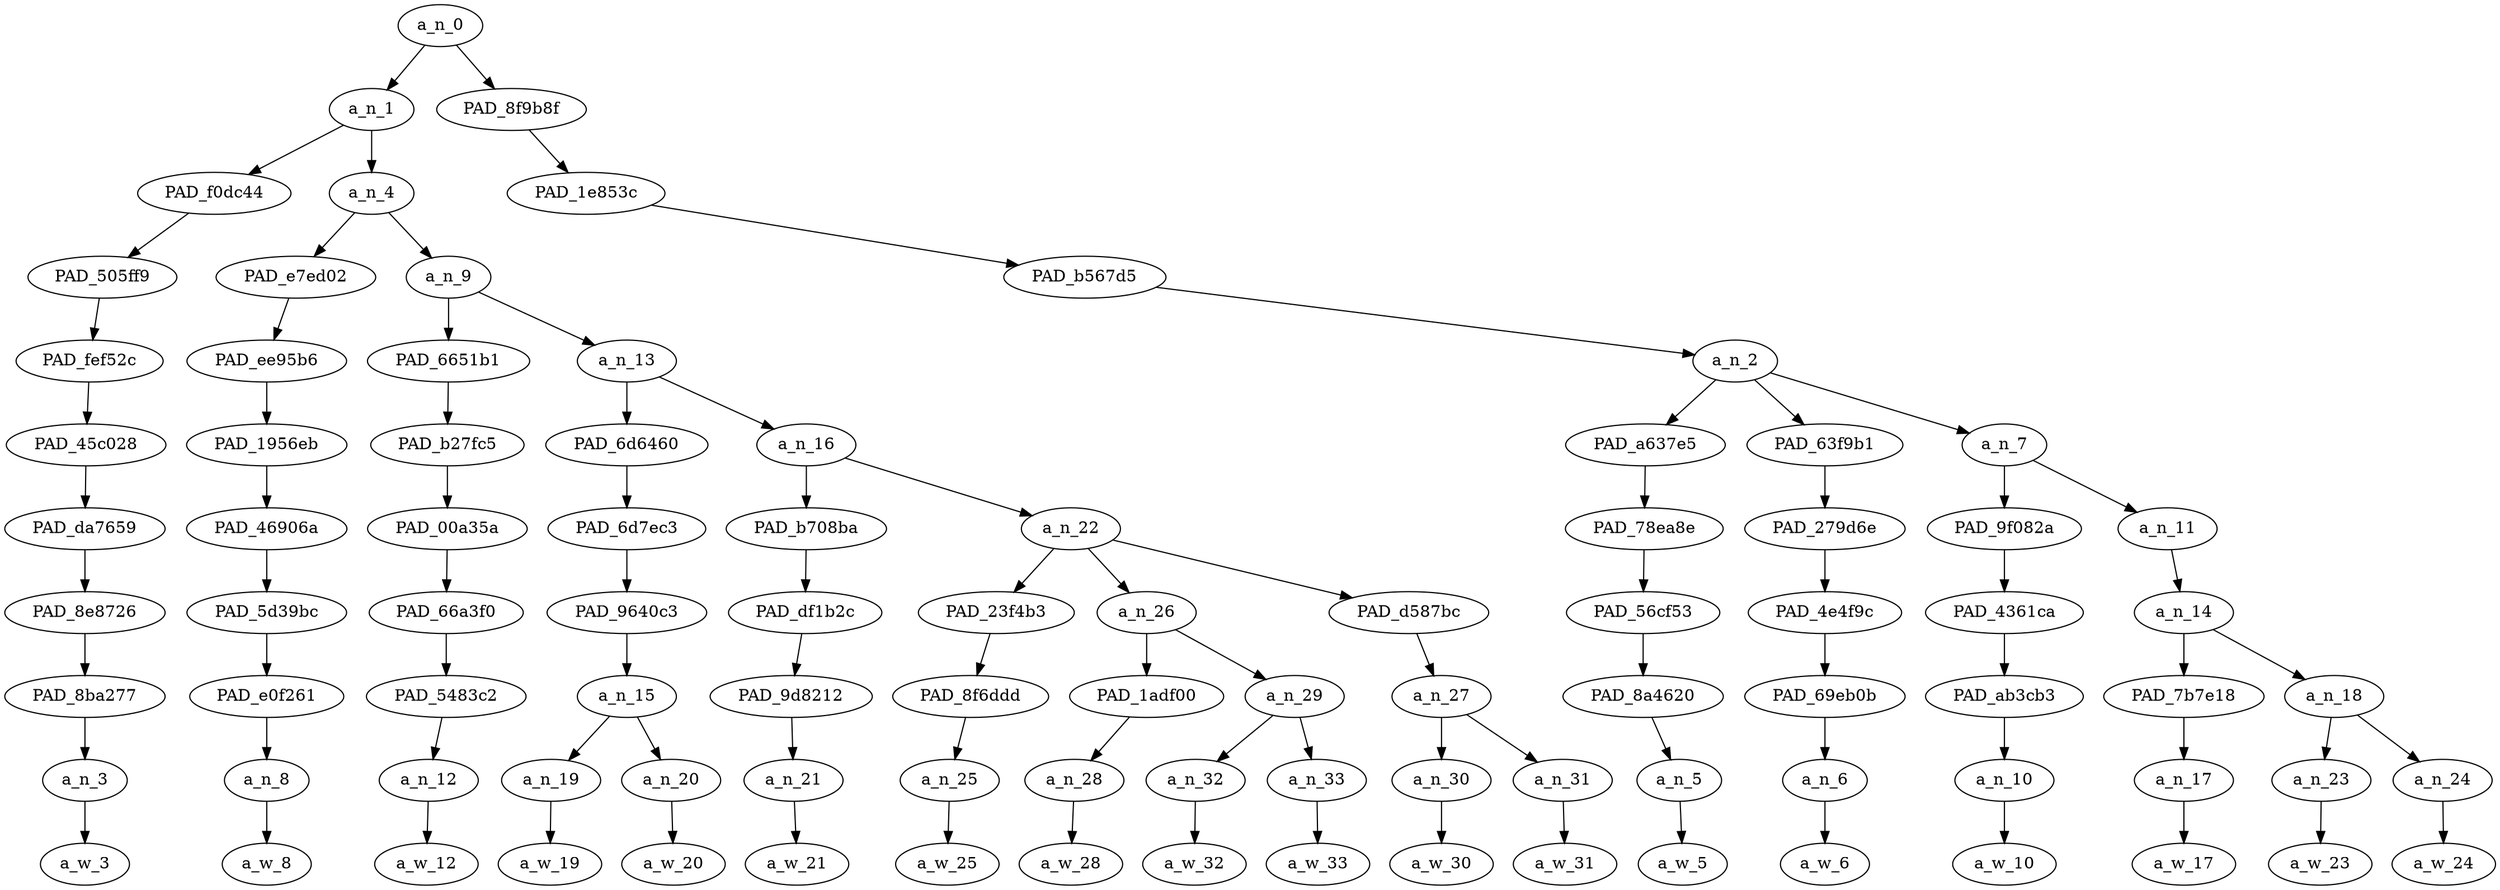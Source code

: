 strict digraph "" {
	a_n_0	[div_dir=-1,
		index=0,
		level=10,
		pos="7.209635416666666,10!",
		text_span="[0, 1, 2, 3, 4, 5, 6, 7, 8, 9, 10, 11, 12, 13, 14, 15, 16, 17]",
		value=1.00000000];
	a_n_1	[div_dir=1,
		index=0,
		level=9,
		pos="1.1276041666666667,9!",
		text_span="[0, 1, 2, 3, 4, 5, 6, 7, 8, 9, 10, 11]",
		value=0.80542463];
	a_n_0 -> a_n_1;
	PAD_8f9b8f	[div_dir=-1,
		index=1,
		level=9,
		pos="13.291666666666666,9!",
		text_span="[12, 13, 14, 15, 16, 17]",
		value=0.19454242];
	a_n_0 -> PAD_8f9b8f;
	PAD_f0dc44	[div_dir=1,
		index=0,
		level=8,
		pos="0.0,8!",
		text_span="[0]",
		value=0.09041741];
	a_n_1 -> PAD_f0dc44;
	a_n_4	[div_dir=1,
		index=1,
		level=8,
		pos="2.2552083333333335,8!",
		text_span="[1, 2, 3, 4, 5, 6, 7, 8, 9, 10, 11]",
		value=0.71497138];
	a_n_1 -> a_n_4;
	PAD_505ff9	[div_dir=1,
		index=0,
		level=7,
		pos="0.0,7!",
		text_span="[0]",
		value=0.09041741];
	PAD_f0dc44 -> PAD_505ff9;
	PAD_fef52c	[div_dir=1,
		index=0,
		level=6,
		pos="0.0,6!",
		text_span="[0]",
		value=0.09041741];
	PAD_505ff9 -> PAD_fef52c;
	PAD_45c028	[div_dir=1,
		index=0,
		level=5,
		pos="0.0,5!",
		text_span="[0]",
		value=0.09041741];
	PAD_fef52c -> PAD_45c028;
	PAD_da7659	[div_dir=1,
		index=0,
		level=4,
		pos="0.0,4!",
		text_span="[0]",
		value=0.09041741];
	PAD_45c028 -> PAD_da7659;
	PAD_8e8726	[div_dir=1,
		index=0,
		level=3,
		pos="0.0,3!",
		text_span="[0]",
		value=0.09041741];
	PAD_da7659 -> PAD_8e8726;
	PAD_8ba277	[div_dir=1,
		index=0,
		level=2,
		pos="0.0,2!",
		text_span="[0]",
		value=0.09041741];
	PAD_8e8726 -> PAD_8ba277;
	a_n_3	[div_dir=1,
		index=0,
		level=1,
		pos="0.0,1!",
		text_span="[0]",
		value=0.09041741];
	PAD_8ba277 -> a_n_3;
	a_w_3	[div_dir=0,
		index=0,
		level=0,
		pos="0,0!",
		text_span="[0]",
		value="<user>"];
	a_n_3 -> a_w_3;
	PAD_e7ed02	[div_dir=1,
		index=1,
		level=7,
		pos="1.0,7!",
		text_span="[1]",
		value=0.03840417];
	a_n_4 -> PAD_e7ed02;
	a_n_9	[div_dir=1,
		index=2,
		level=7,
		pos="3.510416666666667,7!",
		text_span="[2, 3, 4, 5, 6, 7, 8, 9, 10, 11]",
		value=0.67655659];
	a_n_4 -> a_n_9;
	PAD_ee95b6	[div_dir=1,
		index=1,
		level=6,
		pos="1.0,6!",
		text_span="[1]",
		value=0.03840417];
	PAD_e7ed02 -> PAD_ee95b6;
	PAD_1956eb	[div_dir=1,
		index=1,
		level=5,
		pos="1.0,5!",
		text_span="[1]",
		value=0.03840417];
	PAD_ee95b6 -> PAD_1956eb;
	PAD_46906a	[div_dir=1,
		index=1,
		level=4,
		pos="1.0,4!",
		text_span="[1]",
		value=0.03840417];
	PAD_1956eb -> PAD_46906a;
	PAD_5d39bc	[div_dir=1,
		index=1,
		level=3,
		pos="1.0,3!",
		text_span="[1]",
		value=0.03840417];
	PAD_46906a -> PAD_5d39bc;
	PAD_e0f261	[div_dir=1,
		index=1,
		level=2,
		pos="1.0,2!",
		text_span="[1]",
		value=0.03840417];
	PAD_5d39bc -> PAD_e0f261;
	a_n_8	[div_dir=1,
		index=1,
		level=1,
		pos="1.0,1!",
		text_span="[1]",
		value=0.03840417];
	PAD_e0f261 -> a_n_8;
	a_w_8	[div_dir=0,
		index=1,
		level=0,
		pos="1,0!",
		text_span="[1]",
		value=what];
	a_n_8 -> a_w_8;
	PAD_6651b1	[div_dir=1,
		index=2,
		level=6,
		pos="2.0,6!",
		text_span="[2]",
		value=0.03167255];
	a_n_9 -> PAD_6651b1;
	a_n_13	[div_dir=1,
		index=3,
		level=6,
		pos="5.020833333333334,6!",
		text_span="[3, 4, 5, 6, 7, 8, 9, 10, 11]",
		value=0.64487479];
	a_n_9 -> a_n_13;
	PAD_b27fc5	[div_dir=1,
		index=2,
		level=5,
		pos="2.0,5!",
		text_span="[2]",
		value=0.03167255];
	PAD_6651b1 -> PAD_b27fc5;
	PAD_00a35a	[div_dir=1,
		index=2,
		level=4,
		pos="2.0,4!",
		text_span="[2]",
		value=0.03167255];
	PAD_b27fc5 -> PAD_00a35a;
	PAD_66a3f0	[div_dir=1,
		index=2,
		level=3,
		pos="2.0,3!",
		text_span="[2]",
		value=0.03167255];
	PAD_00a35a -> PAD_66a3f0;
	PAD_5483c2	[div_dir=1,
		index=2,
		level=2,
		pos="2.0,2!",
		text_span="[2]",
		value=0.03167255];
	PAD_66a3f0 -> PAD_5483c2;
	a_n_12	[div_dir=1,
		index=2,
		level=1,
		pos="2.0,1!",
		text_span="[2]",
		value=0.03167255];
	PAD_5483c2 -> a_n_12;
	a_w_12	[div_dir=0,
		index=2,
		level=0,
		pos="2,0!",
		text_span="[2]",
		value=about];
	a_n_12 -> a_w_12;
	PAD_6d6460	[div_dir=1,
		index=3,
		level=5,
		pos="3.5,5!",
		text_span="[3, 4]",
		value=0.10150953];
	a_n_13 -> PAD_6d6460;
	a_n_16	[div_dir=-1,
		index=4,
		level=5,
		pos="6.541666666666667,5!",
		text_span="[5, 6, 7, 8, 9, 10, 11]",
		value=0.54336029];
	a_n_13 -> a_n_16;
	PAD_6d7ec3	[div_dir=1,
		index=3,
		level=4,
		pos="3.5,4!",
		text_span="[3, 4]",
		value=0.10150953];
	PAD_6d6460 -> PAD_6d7ec3;
	PAD_9640c3	[div_dir=1,
		index=3,
		level=3,
		pos="3.5,3!",
		text_span="[3, 4]",
		value=0.10150953];
	PAD_6d7ec3 -> PAD_9640c3;
	a_n_15	[div_dir=1,
		index=3,
		level=2,
		pos="3.5,2!",
		text_span="[3, 4]",
		value=0.10150953];
	PAD_9640c3 -> a_n_15;
	a_n_19	[div_dir=1,
		index=3,
		level=1,
		pos="3.0,1!",
		text_span="[3]",
		value=0.05021909];
	a_n_15 -> a_n_19;
	a_n_20	[div_dir=1,
		index=4,
		level=1,
		pos="4.0,1!",
		text_span="[4]",
		value=0.05103932];
	a_n_15 -> a_n_20;
	a_w_19	[div_dir=0,
		index=3,
		level=0,
		pos="3,0!",
		text_span="[3]",
		value=minor];
	a_n_19 -> a_w_19;
	a_w_20	[div_dir=0,
		index=4,
		level=0,
		pos="4,0!",
		text_span="[4]",
		value=girls];
	a_n_20 -> a_w_20;
	PAD_b708ba	[div_dir=1,
		index=4,
		level=4,
		pos="5.0,4!",
		text_span="[5]",
		value=0.03105700];
	a_n_16 -> PAD_b708ba;
	a_n_22	[div_dir=-1,
		index=5,
		level=4,
		pos="8.083333333333334,4!",
		text_span="[6, 7, 8, 9, 10, 11]",
		value=0.51218106];
	a_n_16 -> a_n_22;
	PAD_df1b2c	[div_dir=1,
		index=4,
		level=3,
		pos="5.0,3!",
		text_span="[5]",
		value=0.03105700];
	PAD_b708ba -> PAD_df1b2c;
	PAD_9d8212	[div_dir=1,
		index=4,
		level=2,
		pos="5.0,2!",
		text_span="[5]",
		value=0.03105700];
	PAD_df1b2c -> PAD_9d8212;
	a_n_21	[div_dir=1,
		index=5,
		level=1,
		pos="5.0,1!",
		text_span="[5]",
		value=0.03105700];
	PAD_9d8212 -> a_n_21;
	a_w_21	[div_dir=0,
		index=5,
		level=0,
		pos="5,0!",
		text_span="[5]",
		value=being];
	a_n_21 -> a_w_21;
	PAD_23f4b3	[div_dir=1,
		index=5,
		level=3,
		pos="6.0,3!",
		text_span="[6]",
		value=0.07584622];
	a_n_22 -> PAD_23f4b3;
	a_n_26	[div_dir=-1,
		index=6,
		level=3,
		pos="7.75,3!",
		text_span="[7, 8, 9]",
		value=0.29471614];
	a_n_22 -> a_n_26;
	PAD_d587bc	[div_dir=1,
		index=7,
		level=3,
		pos="10.5,3!",
		text_span="[10, 11]",
		value=0.14148002];
	a_n_22 -> PAD_d587bc;
	PAD_8f6ddd	[div_dir=1,
		index=5,
		level=2,
		pos="6.0,2!",
		text_span="[6]",
		value=0.07584622];
	PAD_23f4b3 -> PAD_8f6ddd;
	a_n_25	[div_dir=1,
		index=6,
		level=1,
		pos="6.0,1!",
		text_span="[6]",
		value=0.07584622];
	PAD_8f6ddd -> a_n_25;
	a_w_25	[div_dir=0,
		index=6,
		level=0,
		pos="6,0!",
		text_span="[6]",
		value=raped];
	a_n_25 -> a_w_25;
	PAD_1adf00	[div_dir=1,
		index=6,
		level=2,
		pos="7.0,2!",
		text_span="[7]",
		value=0.03782241];
	a_n_26 -> PAD_1adf00;
	a_n_29	[div_dir=-1,
		index=7,
		level=2,
		pos="8.5,2!",
		text_span="[8, 9]",
		value=0.25651162];
	a_n_26 -> a_n_29;
	a_n_28	[div_dir=1,
		index=7,
		level=1,
		pos="7.0,1!",
		text_span="[7]",
		value=0.03782241];
	PAD_1adf00 -> a_n_28;
	a_w_28	[div_dir=0,
		index=7,
		level=0,
		pos="7,0!",
		text_span="[7]",
		value=by];
	a_n_28 -> a_w_28;
	a_n_32	[div_dir=-1,
		index=8,
		level=1,
		pos="8.0,1!",
		text_span="[8]",
		value=0.17441003];
	a_n_29 -> a_n_32;
	a_n_33	[div_dir=1,
		index=9,
		level=1,
		pos="9.0,1!",
		text_span="[9]",
		value=0.08156090];
	a_n_29 -> a_n_33;
	a_w_32	[div_dir=0,
		index=8,
		level=0,
		pos="8,0!",
		text_span="[8]",
		value=muslim];
	a_n_32 -> a_w_32;
	a_w_33	[div_dir=0,
		index=9,
		level=0,
		pos="9,0!",
		text_span="[9]",
		value=men];
	a_n_33 -> a_w_33;
	a_n_27	[div_dir=1,
		index=8,
		level=2,
		pos="10.5,2!",
		text_span="[10, 11]",
		value=0.14148002];
	PAD_d587bc -> a_n_27;
	a_n_30	[div_dir=1,
		index=10,
		level=1,
		pos="10.0,1!",
		text_span="[10]",
		value=0.05467857];
	a_n_27 -> a_n_30;
	a_n_31	[div_dir=1,
		index=11,
		level=1,
		pos="11.0,1!",
		text_span="[11]",
		value=0.08670022];
	a_n_27 -> a_n_31;
	a_w_30	[div_dir=0,
		index=10,
		level=0,
		pos="10,0!",
		text_span="[10]",
		value=recent];
	a_n_30 -> a_w_30;
	a_w_31	[div_dir=0,
		index=11,
		level=0,
		pos="11,0!",
		text_span="[11]",
		value=mms];
	a_n_31 -> a_w_31;
	PAD_1e853c	[div_dir=-1,
		index=2,
		level=8,
		pos="13.291666666666666,8!",
		text_span="[12, 13, 14, 15, 16, 17]",
		value=0.19454242];
	PAD_8f9b8f -> PAD_1e853c;
	PAD_b567d5	[div_dir=-1,
		index=3,
		level=7,
		pos="13.291666666666666,7!",
		text_span="[12, 13, 14, 15, 16, 17]",
		value=0.19454242];
	PAD_1e853c -> PAD_b567d5;
	a_n_2	[div_dir=-1,
		index=4,
		level=6,
		pos="13.291666666666666,6!",
		text_span="[12, 13, 14, 15, 16, 17]",
		value=0.19454242];
	PAD_b567d5 -> a_n_2;
	PAD_a637e5	[div_dir=-1,
		index=5,
		level=5,
		pos="12.0,5!",
		text_span="[12]",
		value=0.02429835];
	a_n_2 -> PAD_a637e5;
	PAD_63f9b1	[div_dir=-1,
		index=6,
		level=5,
		pos="13.0,5!",
		text_span="[13]",
		value=0.02462979];
	a_n_2 -> PAD_63f9b1;
	a_n_7	[div_dir=-1,
		index=7,
		level=5,
		pos="14.875,5!",
		text_span="[14, 15, 16, 17]",
		value=0.14551274];
	a_n_2 -> a_n_7;
	PAD_78ea8e	[div_dir=-1,
		index=6,
		level=4,
		pos="12.0,4!",
		text_span="[12]",
		value=0.02429835];
	PAD_a637e5 -> PAD_78ea8e;
	PAD_56cf53	[div_dir=-1,
		index=8,
		level=3,
		pos="12.0,3!",
		text_span="[12]",
		value=0.02429835];
	PAD_78ea8e -> PAD_56cf53;
	PAD_8a4620	[div_dir=-1,
		index=9,
		level=2,
		pos="12.0,2!",
		text_span="[12]",
		value=0.02429835];
	PAD_56cf53 -> PAD_8a4620;
	a_n_5	[div_dir=-1,
		index=12,
		level=1,
		pos="12.0,1!",
		text_span="[12]",
		value=0.02429835];
	PAD_8a4620 -> a_n_5;
	a_w_5	[div_dir=0,
		index=12,
		level=0,
		pos="12,0!",
		text_span="[12]",
		value=would];
	a_n_5 -> a_w_5;
	PAD_279d6e	[div_dir=-1,
		index=7,
		level=4,
		pos="13.0,4!",
		text_span="[13]",
		value=0.02462979];
	PAD_63f9b1 -> PAD_279d6e;
	PAD_4e4f9c	[div_dir=-1,
		index=9,
		level=3,
		pos="13.0,3!",
		text_span="[13]",
		value=0.02462979];
	PAD_279d6e -> PAD_4e4f9c;
	PAD_69eb0b	[div_dir=-1,
		index=10,
		level=2,
		pos="13.0,2!",
		text_span="[13]",
		value=0.02462979];
	PAD_4e4f9c -> PAD_69eb0b;
	a_n_6	[div_dir=-1,
		index=13,
		level=1,
		pos="13.0,1!",
		text_span="[13]",
		value=0.02462979];
	PAD_69eb0b -> a_n_6;
	a_w_6	[div_dir=0,
		index=13,
		level=0,
		pos="13,0!",
		text_span="[13]",
		value=you];
	a_n_6 -> a_w_6;
	PAD_9f082a	[div_dir=1,
		index=8,
		level=4,
		pos="14.0,4!",
		text_span="[14]",
		value=0.03673175];
	a_n_7 -> PAD_9f082a;
	a_n_11	[div_dir=-1,
		index=9,
		level=4,
		pos="15.75,4!",
		text_span="[15, 16, 17]",
		value=0.10873719];
	a_n_7 -> a_n_11;
	PAD_4361ca	[div_dir=1,
		index=10,
		level=3,
		pos="14.0,3!",
		text_span="[14]",
		value=0.03673175];
	PAD_9f082a -> PAD_4361ca;
	PAD_ab3cb3	[div_dir=1,
		index=11,
		level=2,
		pos="14.0,2!",
		text_span="[14]",
		value=0.03673175];
	PAD_4361ca -> PAD_ab3cb3;
	a_n_10	[div_dir=1,
		index=14,
		level=1,
		pos="14.0,1!",
		text_span="[14]",
		value=0.03673175];
	PAD_ab3cb3 -> a_n_10;
	a_w_10	[div_dir=0,
		index=14,
		level=0,
		pos="14,0!",
		text_span="[14]",
		value=assure];
	a_n_10 -> a_w_10;
	a_n_14	[div_dir=-1,
		index=11,
		level=3,
		pos="15.75,3!",
		text_span="[15, 16, 17]",
		value=0.10866983];
	a_n_11 -> a_n_14;
	PAD_7b7e18	[div_dir=1,
		index=12,
		level=2,
		pos="15.0,2!",
		text_span="[15]",
		value=0.02129076];
	a_n_14 -> PAD_7b7e18;
	a_n_18	[div_dir=-1,
		index=13,
		level=2,
		pos="16.5,2!",
		text_span="[16, 17]",
		value=0.08731171];
	a_n_14 -> a_n_18;
	a_n_17	[div_dir=1,
		index=15,
		level=1,
		pos="15.0,1!",
		text_span="[15]",
		value=0.02129076];
	PAD_7b7e18 -> a_n_17;
	a_w_17	[div_dir=0,
		index=15,
		level=0,
		pos="15,0!",
		text_span="[15]",
		value=it];
	a_n_17 -> a_w_17;
	a_n_23	[div_dir=-1,
		index=16,
		level=1,
		pos="16.0,1!",
		text_span="[16]",
		value=0.06110937];
	a_n_18 -> a_n_23;
	a_n_24	[div_dir=-1,
		index=17,
		level=1,
		pos="17.0,1!",
		text_span="[17]",
		value=0.02608830];
	a_n_18 -> a_n_24;
	a_w_23	[div_dir=0,
		index=16,
		level=0,
		pos="16,0!",
		text_span="[16]",
		value=wont];
	a_n_23 -> a_w_23;
	a_w_24	[div_dir=0,
		index=17,
		level=0,
		pos="17,0!",
		text_span="[17]",
		value=happen];
	a_n_24 -> a_w_24;
}
